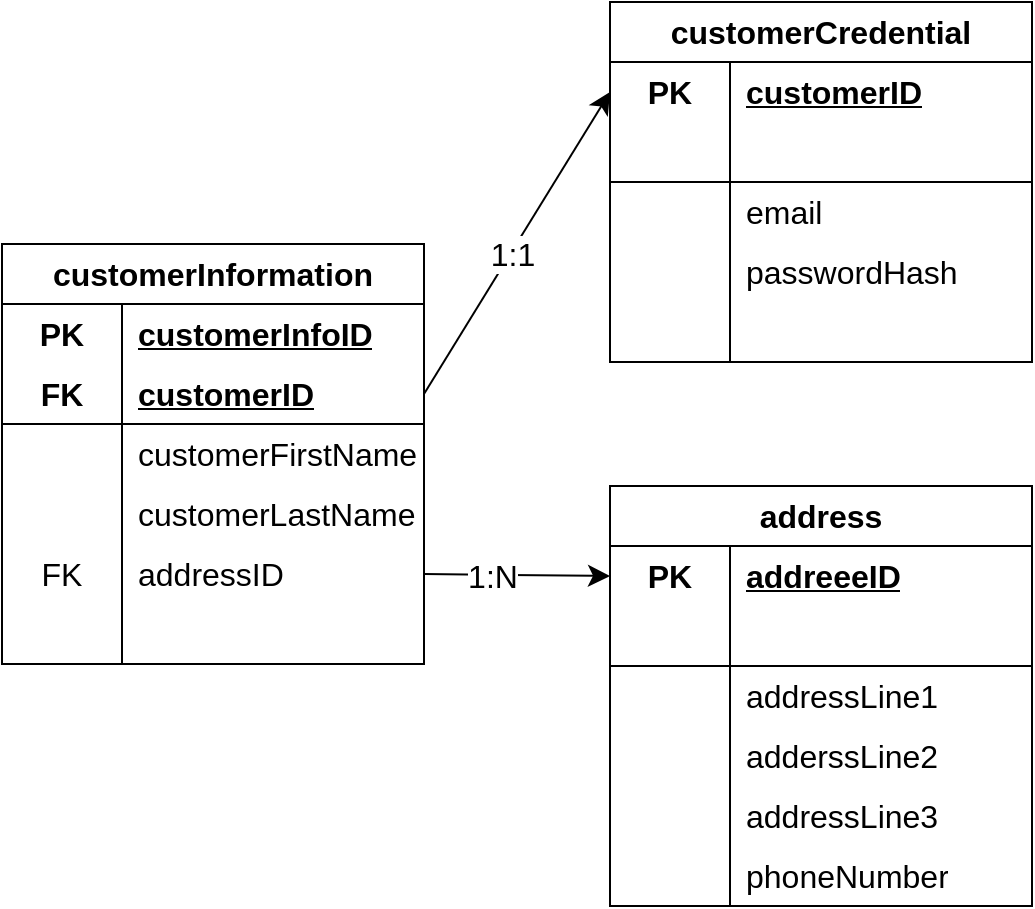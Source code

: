 <mxfile version="21.6.5" type="device" pages="2">
  <diagram name="Page-1" id="R5NjfJW5hAGqlrqy7T7K">
    <mxGraphModel dx="1096" dy="1180" grid="1" gridSize="10" guides="1" tooltips="1" connect="1" arrows="1" fold="1" page="0" pageScale="1" pageWidth="827" pageHeight="1169" math="0" shadow="0">
      <root>
        <mxCell id="0" />
        <mxCell id="1" parent="0" />
        <mxCell id="ucbRc45t1iTw08Z5Ug4m-2" value="customerInformation" style="shape=table;startSize=30;container=1;collapsible=1;childLayout=tableLayout;fixedRows=1;rowLines=0;fontStyle=1;align=center;resizeLast=1;html=1;whiteSpace=wrap;fontSize=16;" vertex="1" parent="1">
          <mxGeometry x="-374" y="-129" width="211" height="210" as="geometry" />
        </mxCell>
        <mxCell id="ucbRc45t1iTw08Z5Ug4m-3" value="" style="shape=tableRow;horizontal=0;startSize=0;swimlaneHead=0;swimlaneBody=0;fillColor=none;collapsible=0;dropTarget=0;points=[[0,0.5],[1,0.5]];portConstraint=eastwest;top=0;left=0;right=0;bottom=0;html=1;fontSize=16;" vertex="1" parent="ucbRc45t1iTw08Z5Ug4m-2">
          <mxGeometry y="30" width="211" height="30" as="geometry" />
        </mxCell>
        <mxCell id="ucbRc45t1iTw08Z5Ug4m-4" value="PK" style="shape=partialRectangle;connectable=0;fillColor=none;top=0;left=0;bottom=0;right=0;fontStyle=1;overflow=hidden;html=1;whiteSpace=wrap;fontSize=16;" vertex="1" parent="ucbRc45t1iTw08Z5Ug4m-3">
          <mxGeometry width="60" height="30" as="geometry">
            <mxRectangle width="60" height="30" as="alternateBounds" />
          </mxGeometry>
        </mxCell>
        <mxCell id="ucbRc45t1iTw08Z5Ug4m-5" value="customerInfoID" style="shape=partialRectangle;connectable=0;fillColor=none;top=0;left=0;bottom=0;right=0;align=left;spacingLeft=6;fontStyle=5;overflow=hidden;html=1;whiteSpace=wrap;fontSize=16;" vertex="1" parent="ucbRc45t1iTw08Z5Ug4m-3">
          <mxGeometry x="60" width="151" height="30" as="geometry">
            <mxRectangle width="151" height="30" as="alternateBounds" />
          </mxGeometry>
        </mxCell>
        <mxCell id="ucbRc45t1iTw08Z5Ug4m-6" value="" style="shape=tableRow;horizontal=0;startSize=0;swimlaneHead=0;swimlaneBody=0;fillColor=none;collapsible=0;dropTarget=0;points=[[0,0.5],[1,0.5]];portConstraint=eastwest;top=0;left=0;right=0;bottom=1;html=1;fontSize=16;" vertex="1" parent="ucbRc45t1iTw08Z5Ug4m-2">
          <mxGeometry y="60" width="211" height="30" as="geometry" />
        </mxCell>
        <mxCell id="ucbRc45t1iTw08Z5Ug4m-7" value="FK" style="shape=partialRectangle;connectable=0;fillColor=none;top=0;left=0;bottom=0;right=0;fontStyle=1;overflow=hidden;html=1;whiteSpace=wrap;fontSize=16;" vertex="1" parent="ucbRc45t1iTw08Z5Ug4m-6">
          <mxGeometry width="60" height="30" as="geometry">
            <mxRectangle width="60" height="30" as="alternateBounds" />
          </mxGeometry>
        </mxCell>
        <mxCell id="ucbRc45t1iTw08Z5Ug4m-8" value="customerID" style="shape=partialRectangle;connectable=0;fillColor=none;top=0;left=0;bottom=0;right=0;align=left;spacingLeft=6;fontStyle=5;overflow=hidden;html=1;whiteSpace=wrap;fontSize=16;" vertex="1" parent="ucbRc45t1iTw08Z5Ug4m-6">
          <mxGeometry x="60" width="151" height="30" as="geometry">
            <mxRectangle width="151" height="30" as="alternateBounds" />
          </mxGeometry>
        </mxCell>
        <mxCell id="ucbRc45t1iTw08Z5Ug4m-9" value="" style="shape=tableRow;horizontal=0;startSize=0;swimlaneHead=0;swimlaneBody=0;fillColor=none;collapsible=0;dropTarget=0;points=[[0,0.5],[1,0.5]];portConstraint=eastwest;top=0;left=0;right=0;bottom=0;html=1;fontSize=16;" vertex="1" parent="ucbRc45t1iTw08Z5Ug4m-2">
          <mxGeometry y="90" width="211" height="30" as="geometry" />
        </mxCell>
        <mxCell id="ucbRc45t1iTw08Z5Ug4m-10" value="" style="shape=partialRectangle;connectable=0;fillColor=none;top=0;left=0;bottom=0;right=0;editable=1;overflow=hidden;html=1;whiteSpace=wrap;fontSize=16;" vertex="1" parent="ucbRc45t1iTw08Z5Ug4m-9">
          <mxGeometry width="60" height="30" as="geometry">
            <mxRectangle width="60" height="30" as="alternateBounds" />
          </mxGeometry>
        </mxCell>
        <mxCell id="ucbRc45t1iTw08Z5Ug4m-11" value="customerFirstName" style="shape=partialRectangle;connectable=0;fillColor=none;top=0;left=0;bottom=0;right=0;align=left;spacingLeft=6;overflow=hidden;html=1;whiteSpace=wrap;fontSize=16;" vertex="1" parent="ucbRc45t1iTw08Z5Ug4m-9">
          <mxGeometry x="60" width="151" height="30" as="geometry">
            <mxRectangle width="151" height="30" as="alternateBounds" />
          </mxGeometry>
        </mxCell>
        <mxCell id="ucbRc45t1iTw08Z5Ug4m-12" value="" style="shape=tableRow;horizontal=0;startSize=0;swimlaneHead=0;swimlaneBody=0;fillColor=none;collapsible=0;dropTarget=0;points=[[0,0.5],[1,0.5]];portConstraint=eastwest;top=0;left=0;right=0;bottom=0;html=1;fontSize=16;" vertex="1" parent="ucbRc45t1iTw08Z5Ug4m-2">
          <mxGeometry y="120" width="211" height="30" as="geometry" />
        </mxCell>
        <mxCell id="ucbRc45t1iTw08Z5Ug4m-13" value="" style="shape=partialRectangle;connectable=0;fillColor=none;top=0;left=0;bottom=0;right=0;editable=1;overflow=hidden;html=1;whiteSpace=wrap;fontSize=16;" vertex="1" parent="ucbRc45t1iTw08Z5Ug4m-12">
          <mxGeometry width="60" height="30" as="geometry">
            <mxRectangle width="60" height="30" as="alternateBounds" />
          </mxGeometry>
        </mxCell>
        <mxCell id="ucbRc45t1iTw08Z5Ug4m-14" value="customerLastName" style="shape=partialRectangle;connectable=0;fillColor=none;top=0;left=0;bottom=0;right=0;align=left;spacingLeft=6;overflow=hidden;html=1;whiteSpace=wrap;fontSize=16;" vertex="1" parent="ucbRc45t1iTw08Z5Ug4m-12">
          <mxGeometry x="60" width="151" height="30" as="geometry">
            <mxRectangle width="151" height="30" as="alternateBounds" />
          </mxGeometry>
        </mxCell>
        <mxCell id="ucbRc45t1iTw08Z5Ug4m-15" value="" style="shape=tableRow;horizontal=0;startSize=0;swimlaneHead=0;swimlaneBody=0;fillColor=none;collapsible=0;dropTarget=0;points=[[0,0.5],[1,0.5]];portConstraint=eastwest;top=0;left=0;right=0;bottom=0;html=1;fontSize=16;" vertex="1" parent="ucbRc45t1iTw08Z5Ug4m-2">
          <mxGeometry y="150" width="211" height="30" as="geometry" />
        </mxCell>
        <mxCell id="ucbRc45t1iTw08Z5Ug4m-16" value="FK" style="shape=partialRectangle;connectable=0;fillColor=none;top=0;left=0;bottom=0;right=0;editable=1;overflow=hidden;html=1;whiteSpace=wrap;fontSize=16;" vertex="1" parent="ucbRc45t1iTw08Z5Ug4m-15">
          <mxGeometry width="60" height="30" as="geometry">
            <mxRectangle width="60" height="30" as="alternateBounds" />
          </mxGeometry>
        </mxCell>
        <mxCell id="ucbRc45t1iTw08Z5Ug4m-17" value="addressID" style="shape=partialRectangle;connectable=0;fillColor=none;top=0;left=0;bottom=0;right=0;align=left;spacingLeft=6;overflow=hidden;html=1;whiteSpace=wrap;fontSize=16;" vertex="1" parent="ucbRc45t1iTw08Z5Ug4m-15">
          <mxGeometry x="60" width="151" height="30" as="geometry">
            <mxRectangle width="151" height="30" as="alternateBounds" />
          </mxGeometry>
        </mxCell>
        <mxCell id="ucbRc45t1iTw08Z5Ug4m-18" value="" style="shape=tableRow;horizontal=0;startSize=0;swimlaneHead=0;swimlaneBody=0;fillColor=none;collapsible=0;dropTarget=0;points=[[0,0.5],[1,0.5]];portConstraint=eastwest;top=0;left=0;right=0;bottom=0;html=1;fontSize=16;" vertex="1" parent="ucbRc45t1iTw08Z5Ug4m-2">
          <mxGeometry y="180" width="211" height="30" as="geometry" />
        </mxCell>
        <mxCell id="ucbRc45t1iTw08Z5Ug4m-19" value="" style="shape=partialRectangle;connectable=0;fillColor=none;top=0;left=0;bottom=0;right=0;editable=1;overflow=hidden;html=1;whiteSpace=wrap;fontSize=16;" vertex="1" parent="ucbRc45t1iTw08Z5Ug4m-18">
          <mxGeometry width="60" height="30" as="geometry">
            <mxRectangle width="60" height="30" as="alternateBounds" />
          </mxGeometry>
        </mxCell>
        <mxCell id="ucbRc45t1iTw08Z5Ug4m-20" value="" style="shape=partialRectangle;connectable=0;fillColor=none;top=0;left=0;bottom=0;right=0;align=left;spacingLeft=6;overflow=hidden;html=1;whiteSpace=wrap;fontSize=16;" vertex="1" parent="ucbRc45t1iTw08Z5Ug4m-18">
          <mxGeometry x="60" width="151" height="30" as="geometry">
            <mxRectangle width="151" height="30" as="alternateBounds" />
          </mxGeometry>
        </mxCell>
        <mxCell id="ucbRc45t1iTw08Z5Ug4m-21" value="address" style="shape=table;startSize=30;container=1;collapsible=1;childLayout=tableLayout;fixedRows=1;rowLines=0;fontStyle=1;align=center;resizeLast=1;html=1;whiteSpace=wrap;fontSize=16;" vertex="1" parent="1">
          <mxGeometry x="-70" y="-8" width="211" height="210" as="geometry" />
        </mxCell>
        <mxCell id="ucbRc45t1iTw08Z5Ug4m-22" value="" style="shape=tableRow;horizontal=0;startSize=0;swimlaneHead=0;swimlaneBody=0;fillColor=none;collapsible=0;dropTarget=0;points=[[0,0.5],[1,0.5]];portConstraint=eastwest;top=0;left=0;right=0;bottom=0;html=1;fontSize=16;" vertex="1" parent="ucbRc45t1iTw08Z5Ug4m-21">
          <mxGeometry y="30" width="211" height="30" as="geometry" />
        </mxCell>
        <mxCell id="ucbRc45t1iTw08Z5Ug4m-23" value="PK" style="shape=partialRectangle;connectable=0;fillColor=none;top=0;left=0;bottom=0;right=0;fontStyle=1;overflow=hidden;html=1;whiteSpace=wrap;fontSize=16;" vertex="1" parent="ucbRc45t1iTw08Z5Ug4m-22">
          <mxGeometry width="60" height="30" as="geometry">
            <mxRectangle width="60" height="30" as="alternateBounds" />
          </mxGeometry>
        </mxCell>
        <mxCell id="ucbRc45t1iTw08Z5Ug4m-24" value="addreeeID" style="shape=partialRectangle;connectable=0;fillColor=none;top=0;left=0;bottom=0;right=0;align=left;spacingLeft=6;fontStyle=5;overflow=hidden;html=1;whiteSpace=wrap;fontSize=16;" vertex="1" parent="ucbRc45t1iTw08Z5Ug4m-22">
          <mxGeometry x="60" width="151" height="30" as="geometry">
            <mxRectangle width="151" height="30" as="alternateBounds" />
          </mxGeometry>
        </mxCell>
        <mxCell id="ucbRc45t1iTw08Z5Ug4m-25" value="" style="shape=tableRow;horizontal=0;startSize=0;swimlaneHead=0;swimlaneBody=0;fillColor=none;collapsible=0;dropTarget=0;points=[[0,0.5],[1,0.5]];portConstraint=eastwest;top=0;left=0;right=0;bottom=1;html=1;fontSize=16;" vertex="1" parent="ucbRc45t1iTw08Z5Ug4m-21">
          <mxGeometry y="60" width="211" height="30" as="geometry" />
        </mxCell>
        <mxCell id="ucbRc45t1iTw08Z5Ug4m-26" value="" style="shape=partialRectangle;connectable=0;fillColor=none;top=0;left=0;bottom=0;right=0;fontStyle=1;overflow=hidden;html=1;whiteSpace=wrap;fontSize=16;" vertex="1" parent="ucbRc45t1iTw08Z5Ug4m-25">
          <mxGeometry width="60" height="30" as="geometry">
            <mxRectangle width="60" height="30" as="alternateBounds" />
          </mxGeometry>
        </mxCell>
        <mxCell id="ucbRc45t1iTw08Z5Ug4m-27" value="" style="shape=partialRectangle;connectable=0;fillColor=none;top=0;left=0;bottom=0;right=0;align=left;spacingLeft=6;fontStyle=5;overflow=hidden;html=1;whiteSpace=wrap;fontSize=16;" vertex="1" parent="ucbRc45t1iTw08Z5Ug4m-25">
          <mxGeometry x="60" width="151" height="30" as="geometry">
            <mxRectangle width="151" height="30" as="alternateBounds" />
          </mxGeometry>
        </mxCell>
        <mxCell id="ucbRc45t1iTw08Z5Ug4m-28" value="" style="shape=tableRow;horizontal=0;startSize=0;swimlaneHead=0;swimlaneBody=0;fillColor=none;collapsible=0;dropTarget=0;points=[[0,0.5],[1,0.5]];portConstraint=eastwest;top=0;left=0;right=0;bottom=0;html=1;fontSize=16;" vertex="1" parent="ucbRc45t1iTw08Z5Ug4m-21">
          <mxGeometry y="90" width="211" height="30" as="geometry" />
        </mxCell>
        <mxCell id="ucbRc45t1iTw08Z5Ug4m-29" value="" style="shape=partialRectangle;connectable=0;fillColor=none;top=0;left=0;bottom=0;right=0;editable=1;overflow=hidden;html=1;whiteSpace=wrap;fontSize=16;" vertex="1" parent="ucbRc45t1iTw08Z5Ug4m-28">
          <mxGeometry width="60" height="30" as="geometry">
            <mxRectangle width="60" height="30" as="alternateBounds" />
          </mxGeometry>
        </mxCell>
        <mxCell id="ucbRc45t1iTw08Z5Ug4m-30" value="addressLine1" style="shape=partialRectangle;connectable=0;fillColor=none;top=0;left=0;bottom=0;right=0;align=left;spacingLeft=6;overflow=hidden;html=1;whiteSpace=wrap;fontSize=16;" vertex="1" parent="ucbRc45t1iTw08Z5Ug4m-28">
          <mxGeometry x="60" width="151" height="30" as="geometry">
            <mxRectangle width="151" height="30" as="alternateBounds" />
          </mxGeometry>
        </mxCell>
        <mxCell id="ucbRc45t1iTw08Z5Ug4m-31" value="" style="shape=tableRow;horizontal=0;startSize=0;swimlaneHead=0;swimlaneBody=0;fillColor=none;collapsible=0;dropTarget=0;points=[[0,0.5],[1,0.5]];portConstraint=eastwest;top=0;left=0;right=0;bottom=0;html=1;fontSize=16;" vertex="1" parent="ucbRc45t1iTw08Z5Ug4m-21">
          <mxGeometry y="120" width="211" height="30" as="geometry" />
        </mxCell>
        <mxCell id="ucbRc45t1iTw08Z5Ug4m-32" value="" style="shape=partialRectangle;connectable=0;fillColor=none;top=0;left=0;bottom=0;right=0;editable=1;overflow=hidden;html=1;whiteSpace=wrap;fontSize=16;" vertex="1" parent="ucbRc45t1iTw08Z5Ug4m-31">
          <mxGeometry width="60" height="30" as="geometry">
            <mxRectangle width="60" height="30" as="alternateBounds" />
          </mxGeometry>
        </mxCell>
        <mxCell id="ucbRc45t1iTw08Z5Ug4m-33" value="adderssLine2" style="shape=partialRectangle;connectable=0;fillColor=none;top=0;left=0;bottom=0;right=0;align=left;spacingLeft=6;overflow=hidden;html=1;whiteSpace=wrap;fontSize=16;" vertex="1" parent="ucbRc45t1iTw08Z5Ug4m-31">
          <mxGeometry x="60" width="151" height="30" as="geometry">
            <mxRectangle width="151" height="30" as="alternateBounds" />
          </mxGeometry>
        </mxCell>
        <mxCell id="ucbRc45t1iTw08Z5Ug4m-34" value="" style="shape=tableRow;horizontal=0;startSize=0;swimlaneHead=0;swimlaneBody=0;fillColor=none;collapsible=0;dropTarget=0;points=[[0,0.5],[1,0.5]];portConstraint=eastwest;top=0;left=0;right=0;bottom=0;html=1;fontSize=16;" vertex="1" parent="ucbRc45t1iTw08Z5Ug4m-21">
          <mxGeometry y="150" width="211" height="30" as="geometry" />
        </mxCell>
        <mxCell id="ucbRc45t1iTw08Z5Ug4m-35" value="" style="shape=partialRectangle;connectable=0;fillColor=none;top=0;left=0;bottom=0;right=0;editable=1;overflow=hidden;html=1;whiteSpace=wrap;fontSize=16;" vertex="1" parent="ucbRc45t1iTw08Z5Ug4m-34">
          <mxGeometry width="60" height="30" as="geometry">
            <mxRectangle width="60" height="30" as="alternateBounds" />
          </mxGeometry>
        </mxCell>
        <mxCell id="ucbRc45t1iTw08Z5Ug4m-36" value="addressLine3" style="shape=partialRectangle;connectable=0;fillColor=none;top=0;left=0;bottom=0;right=0;align=left;spacingLeft=6;overflow=hidden;html=1;whiteSpace=wrap;fontSize=16;" vertex="1" parent="ucbRc45t1iTw08Z5Ug4m-34">
          <mxGeometry x="60" width="151" height="30" as="geometry">
            <mxRectangle width="151" height="30" as="alternateBounds" />
          </mxGeometry>
        </mxCell>
        <mxCell id="ucbRc45t1iTw08Z5Ug4m-37" value="" style="shape=tableRow;horizontal=0;startSize=0;swimlaneHead=0;swimlaneBody=0;fillColor=none;collapsible=0;dropTarget=0;points=[[0,0.5],[1,0.5]];portConstraint=eastwest;top=0;left=0;right=0;bottom=0;html=1;fontSize=16;" vertex="1" parent="ucbRc45t1iTw08Z5Ug4m-21">
          <mxGeometry y="180" width="211" height="30" as="geometry" />
        </mxCell>
        <mxCell id="ucbRc45t1iTw08Z5Ug4m-38" value="" style="shape=partialRectangle;connectable=0;fillColor=none;top=0;left=0;bottom=0;right=0;editable=1;overflow=hidden;html=1;whiteSpace=wrap;fontSize=16;" vertex="1" parent="ucbRc45t1iTw08Z5Ug4m-37">
          <mxGeometry width="60" height="30" as="geometry">
            <mxRectangle width="60" height="30" as="alternateBounds" />
          </mxGeometry>
        </mxCell>
        <mxCell id="ucbRc45t1iTw08Z5Ug4m-39" value="phoneNumber" style="shape=partialRectangle;connectable=0;fillColor=none;top=0;left=0;bottom=0;right=0;align=left;spacingLeft=6;overflow=hidden;html=1;whiteSpace=wrap;fontSize=16;" vertex="1" parent="ucbRc45t1iTw08Z5Ug4m-37">
          <mxGeometry x="60" width="151" height="30" as="geometry">
            <mxRectangle width="151" height="30" as="alternateBounds" />
          </mxGeometry>
        </mxCell>
        <mxCell id="ucbRc45t1iTw08Z5Ug4m-67" style="edgeStyle=none;curved=1;rounded=0;orthogonalLoop=1;jettySize=auto;html=1;entryX=0;entryY=0.5;entryDx=0;entryDy=0;fontSize=12;startSize=8;endSize=8;exitX=1;exitY=0.5;exitDx=0;exitDy=0;" edge="1" parent="1" source="ucbRc45t1iTw08Z5Ug4m-15" target="ucbRc45t1iTw08Z5Ug4m-22">
          <mxGeometry relative="1" as="geometry" />
        </mxCell>
        <mxCell id="ucbRc45t1iTw08Z5Ug4m-68" value="1:N" style="edgeLabel;html=1;align=center;verticalAlign=middle;resizable=0;points=[];fontSize=16;" vertex="1" connectable="0" parent="ucbRc45t1iTw08Z5Ug4m-67">
          <mxGeometry x="-0.344" y="-2" relative="1" as="geometry">
            <mxPoint x="3" y="-2" as="offset" />
          </mxGeometry>
        </mxCell>
        <mxCell id="ucbRc45t1iTw08Z5Ug4m-69" value="customerCredential" style="shape=table;startSize=30;container=1;collapsible=1;childLayout=tableLayout;fixedRows=1;rowLines=0;fontStyle=1;align=center;resizeLast=1;html=1;whiteSpace=wrap;fontSize=16;" vertex="1" parent="1">
          <mxGeometry x="-70" y="-250" width="211" height="180" as="geometry" />
        </mxCell>
        <mxCell id="ucbRc45t1iTw08Z5Ug4m-70" value="" style="shape=tableRow;horizontal=0;startSize=0;swimlaneHead=0;swimlaneBody=0;fillColor=none;collapsible=0;dropTarget=0;points=[[0,0.5],[1,0.5]];portConstraint=eastwest;top=0;left=0;right=0;bottom=0;html=1;fontSize=16;" vertex="1" parent="ucbRc45t1iTw08Z5Ug4m-69">
          <mxGeometry y="30" width="211" height="30" as="geometry" />
        </mxCell>
        <mxCell id="ucbRc45t1iTw08Z5Ug4m-71" value="PK" style="shape=partialRectangle;connectable=0;fillColor=none;top=0;left=0;bottom=0;right=0;fontStyle=1;overflow=hidden;html=1;whiteSpace=wrap;fontSize=16;" vertex="1" parent="ucbRc45t1iTw08Z5Ug4m-70">
          <mxGeometry width="60" height="30" as="geometry">
            <mxRectangle width="60" height="30" as="alternateBounds" />
          </mxGeometry>
        </mxCell>
        <mxCell id="ucbRc45t1iTw08Z5Ug4m-72" value="customerID" style="shape=partialRectangle;connectable=0;fillColor=none;top=0;left=0;bottom=0;right=0;align=left;spacingLeft=6;fontStyle=5;overflow=hidden;html=1;whiteSpace=wrap;fontSize=16;" vertex="1" parent="ucbRc45t1iTw08Z5Ug4m-70">
          <mxGeometry x="60" width="151" height="30" as="geometry">
            <mxRectangle width="151" height="30" as="alternateBounds" />
          </mxGeometry>
        </mxCell>
        <mxCell id="ucbRc45t1iTw08Z5Ug4m-73" value="" style="shape=tableRow;horizontal=0;startSize=0;swimlaneHead=0;swimlaneBody=0;fillColor=none;collapsible=0;dropTarget=0;points=[[0,0.5],[1,0.5]];portConstraint=eastwest;top=0;left=0;right=0;bottom=1;html=1;fontSize=16;" vertex="1" parent="ucbRc45t1iTw08Z5Ug4m-69">
          <mxGeometry y="60" width="211" height="30" as="geometry" />
        </mxCell>
        <mxCell id="ucbRc45t1iTw08Z5Ug4m-74" value="" style="shape=partialRectangle;connectable=0;fillColor=none;top=0;left=0;bottom=0;right=0;fontStyle=1;overflow=hidden;html=1;whiteSpace=wrap;fontSize=16;" vertex="1" parent="ucbRc45t1iTw08Z5Ug4m-73">
          <mxGeometry width="60" height="30" as="geometry">
            <mxRectangle width="60" height="30" as="alternateBounds" />
          </mxGeometry>
        </mxCell>
        <mxCell id="ucbRc45t1iTw08Z5Ug4m-75" value="" style="shape=partialRectangle;connectable=0;fillColor=none;top=0;left=0;bottom=0;right=0;align=left;spacingLeft=6;fontStyle=5;overflow=hidden;html=1;whiteSpace=wrap;fontSize=16;" vertex="1" parent="ucbRc45t1iTw08Z5Ug4m-73">
          <mxGeometry x="60" width="151" height="30" as="geometry">
            <mxRectangle width="151" height="30" as="alternateBounds" />
          </mxGeometry>
        </mxCell>
        <mxCell id="ucbRc45t1iTw08Z5Ug4m-76" value="" style="shape=tableRow;horizontal=0;startSize=0;swimlaneHead=0;swimlaneBody=0;fillColor=none;collapsible=0;dropTarget=0;points=[[0,0.5],[1,0.5]];portConstraint=eastwest;top=0;left=0;right=0;bottom=0;html=1;fontSize=16;" vertex="1" parent="ucbRc45t1iTw08Z5Ug4m-69">
          <mxGeometry y="90" width="211" height="30" as="geometry" />
        </mxCell>
        <mxCell id="ucbRc45t1iTw08Z5Ug4m-77" value="" style="shape=partialRectangle;connectable=0;fillColor=none;top=0;left=0;bottom=0;right=0;editable=1;overflow=hidden;html=1;whiteSpace=wrap;fontSize=16;" vertex="1" parent="ucbRc45t1iTw08Z5Ug4m-76">
          <mxGeometry width="60" height="30" as="geometry">
            <mxRectangle width="60" height="30" as="alternateBounds" />
          </mxGeometry>
        </mxCell>
        <mxCell id="ucbRc45t1iTw08Z5Ug4m-78" value="email" style="shape=partialRectangle;connectable=0;fillColor=none;top=0;left=0;bottom=0;right=0;align=left;spacingLeft=6;overflow=hidden;html=1;whiteSpace=wrap;fontSize=16;" vertex="1" parent="ucbRc45t1iTw08Z5Ug4m-76">
          <mxGeometry x="60" width="151" height="30" as="geometry">
            <mxRectangle width="151" height="30" as="alternateBounds" />
          </mxGeometry>
        </mxCell>
        <mxCell id="ucbRc45t1iTw08Z5Ug4m-79" value="" style="shape=tableRow;horizontal=0;startSize=0;swimlaneHead=0;swimlaneBody=0;fillColor=none;collapsible=0;dropTarget=0;points=[[0,0.5],[1,0.5]];portConstraint=eastwest;top=0;left=0;right=0;bottom=0;html=1;fontSize=16;" vertex="1" parent="ucbRc45t1iTw08Z5Ug4m-69">
          <mxGeometry y="120" width="211" height="30" as="geometry" />
        </mxCell>
        <mxCell id="ucbRc45t1iTw08Z5Ug4m-80" value="" style="shape=partialRectangle;connectable=0;fillColor=none;top=0;left=0;bottom=0;right=0;editable=1;overflow=hidden;html=1;whiteSpace=wrap;fontSize=16;" vertex="1" parent="ucbRc45t1iTw08Z5Ug4m-79">
          <mxGeometry width="60" height="30" as="geometry">
            <mxRectangle width="60" height="30" as="alternateBounds" />
          </mxGeometry>
        </mxCell>
        <mxCell id="ucbRc45t1iTw08Z5Ug4m-81" value="passwordHash" style="shape=partialRectangle;connectable=0;fillColor=none;top=0;left=0;bottom=0;right=0;align=left;spacingLeft=6;overflow=hidden;html=1;whiteSpace=wrap;fontSize=16;" vertex="1" parent="ucbRc45t1iTw08Z5Ug4m-79">
          <mxGeometry x="60" width="151" height="30" as="geometry">
            <mxRectangle width="151" height="30" as="alternateBounds" />
          </mxGeometry>
        </mxCell>
        <mxCell id="ucbRc45t1iTw08Z5Ug4m-85" value="" style="shape=tableRow;horizontal=0;startSize=0;swimlaneHead=0;swimlaneBody=0;fillColor=none;collapsible=0;dropTarget=0;points=[[0,0.5],[1,0.5]];portConstraint=eastwest;top=0;left=0;right=0;bottom=0;html=1;fontSize=16;" vertex="1" parent="ucbRc45t1iTw08Z5Ug4m-69">
          <mxGeometry y="150" width="211" height="30" as="geometry" />
        </mxCell>
        <mxCell id="ucbRc45t1iTw08Z5Ug4m-86" value="" style="shape=partialRectangle;connectable=0;fillColor=none;top=0;left=0;bottom=0;right=0;editable=1;overflow=hidden;html=1;whiteSpace=wrap;fontSize=16;" vertex="1" parent="ucbRc45t1iTw08Z5Ug4m-85">
          <mxGeometry width="60" height="30" as="geometry">
            <mxRectangle width="60" height="30" as="alternateBounds" />
          </mxGeometry>
        </mxCell>
        <mxCell id="ucbRc45t1iTw08Z5Ug4m-87" value="" style="shape=partialRectangle;connectable=0;fillColor=none;top=0;left=0;bottom=0;right=0;align=left;spacingLeft=6;overflow=hidden;html=1;whiteSpace=wrap;fontSize=16;" vertex="1" parent="ucbRc45t1iTw08Z5Ug4m-85">
          <mxGeometry x="60" width="151" height="30" as="geometry">
            <mxRectangle width="151" height="30" as="alternateBounds" />
          </mxGeometry>
        </mxCell>
        <mxCell id="ucbRc45t1iTw08Z5Ug4m-88" style="edgeStyle=none;curved=1;rounded=0;orthogonalLoop=1;jettySize=auto;html=1;exitX=1;exitY=0.5;exitDx=0;exitDy=0;entryX=0;entryY=0.5;entryDx=0;entryDy=0;fontSize=12;startSize=8;endSize=8;" edge="1" parent="1" source="ucbRc45t1iTw08Z5Ug4m-6" target="ucbRc45t1iTw08Z5Ug4m-70">
          <mxGeometry relative="1" as="geometry" />
        </mxCell>
        <mxCell id="ucbRc45t1iTw08Z5Ug4m-89" value="1:1" style="edgeLabel;html=1;align=center;verticalAlign=middle;resizable=0;points=[];fontSize=16;" vertex="1" connectable="0" parent="ucbRc45t1iTw08Z5Ug4m-88">
          <mxGeometry x="-0.071" relative="1" as="geometry">
            <mxPoint as="offset" />
          </mxGeometry>
        </mxCell>
      </root>
    </mxGraphModel>
  </diagram>
  <diagram id="dYzfHRebaCQV1ZD8Lypt" name="Page-2">
    <mxGraphModel dx="992" dy="663" grid="1" gridSize="10" guides="1" tooltips="1" connect="1" arrows="1" fold="1" page="0" pageScale="1" pageWidth="827" pageHeight="1169" math="0" shadow="0">
      <root>
        <mxCell id="0" />
        <mxCell id="1" parent="0" />
        <mxCell id="tEejK-CnzlfrB781sSo1-1" value="MODEL" style="rounded=0;whiteSpace=wrap;html=1;fontSize=16;" vertex="1" parent="1">
          <mxGeometry x="-30" y="90" width="120" height="60" as="geometry" />
        </mxCell>
        <mxCell id="tEejK-CnzlfrB781sSo1-2" value="VIEW" style="rounded=0;whiteSpace=wrap;html=1;fontSize=16;" vertex="1" parent="1">
          <mxGeometry x="120" y="260" width="120" height="60" as="geometry" />
        </mxCell>
        <mxCell id="tEejK-CnzlfrB781sSo1-3" value="TEMPALTE" style="rounded=0;whiteSpace=wrap;html=1;fontSize=16;" vertex="1" parent="1">
          <mxGeometry x="280" y="90" width="120" height="60" as="geometry" />
        </mxCell>
      </root>
    </mxGraphModel>
  </diagram>
</mxfile>
